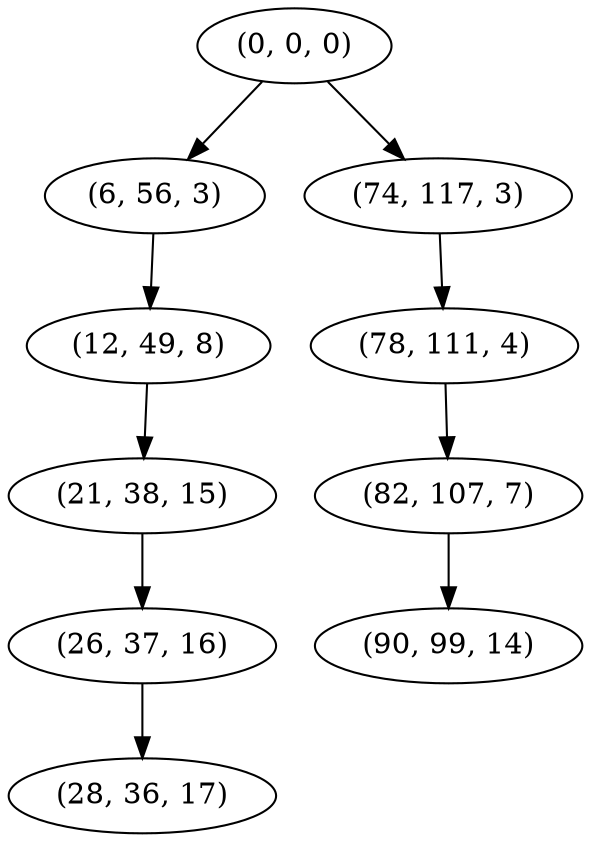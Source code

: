 digraph tree {
    "(0, 0, 0)";
    "(6, 56, 3)";
    "(12, 49, 8)";
    "(21, 38, 15)";
    "(26, 37, 16)";
    "(28, 36, 17)";
    "(74, 117, 3)";
    "(78, 111, 4)";
    "(82, 107, 7)";
    "(90, 99, 14)";
    "(0, 0, 0)" -> "(6, 56, 3)";
    "(0, 0, 0)" -> "(74, 117, 3)";
    "(6, 56, 3)" -> "(12, 49, 8)";
    "(12, 49, 8)" -> "(21, 38, 15)";
    "(21, 38, 15)" -> "(26, 37, 16)";
    "(26, 37, 16)" -> "(28, 36, 17)";
    "(74, 117, 3)" -> "(78, 111, 4)";
    "(78, 111, 4)" -> "(82, 107, 7)";
    "(82, 107, 7)" -> "(90, 99, 14)";
}
